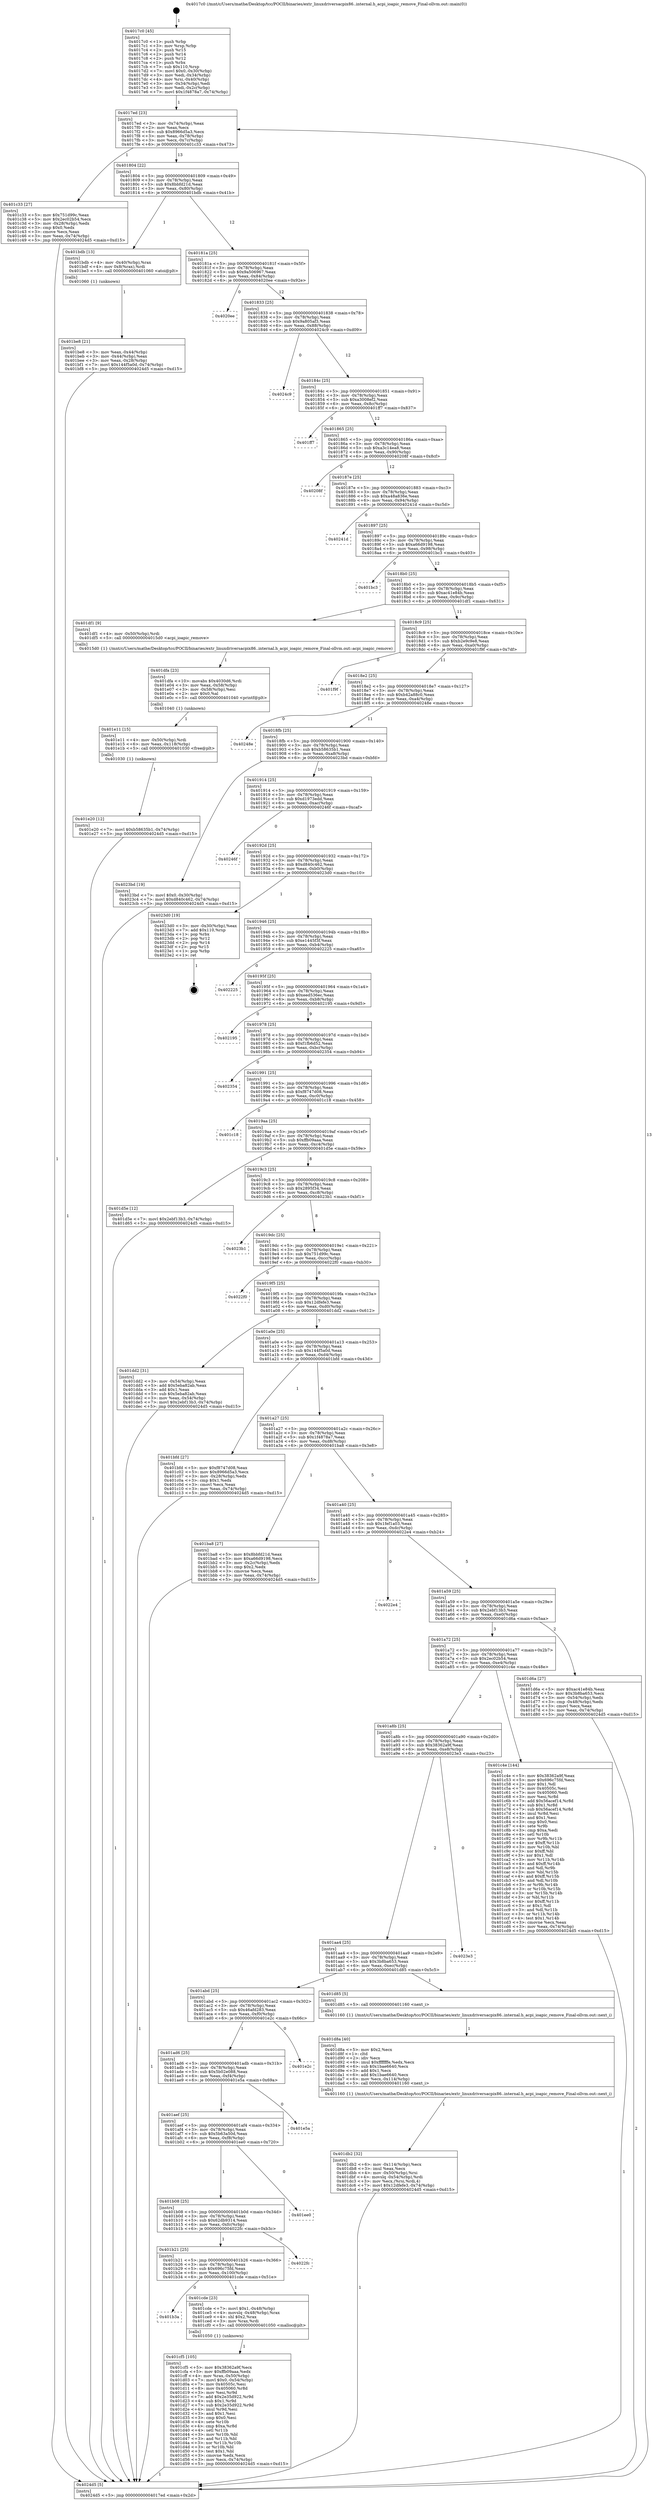 digraph "0x4017c0" {
  label = "0x4017c0 (/mnt/c/Users/mathe/Desktop/tcc/POCII/binaries/extr_linuxdriversacpix86..internal.h_acpi_ioapic_remove_Final-ollvm.out::main(0))"
  labelloc = "t"
  node[shape=record]

  Entry [label="",width=0.3,height=0.3,shape=circle,fillcolor=black,style=filled]
  "0x4017ed" [label="{
     0x4017ed [23]\l
     | [instrs]\l
     &nbsp;&nbsp;0x4017ed \<+3\>: mov -0x74(%rbp),%eax\l
     &nbsp;&nbsp;0x4017f0 \<+2\>: mov %eax,%ecx\l
     &nbsp;&nbsp;0x4017f2 \<+6\>: sub $0x8966d5a3,%ecx\l
     &nbsp;&nbsp;0x4017f8 \<+3\>: mov %eax,-0x78(%rbp)\l
     &nbsp;&nbsp;0x4017fb \<+3\>: mov %ecx,-0x7c(%rbp)\l
     &nbsp;&nbsp;0x4017fe \<+6\>: je 0000000000401c33 \<main+0x473\>\l
  }"]
  "0x401c33" [label="{
     0x401c33 [27]\l
     | [instrs]\l
     &nbsp;&nbsp;0x401c33 \<+5\>: mov $0x751d99c,%eax\l
     &nbsp;&nbsp;0x401c38 \<+5\>: mov $0x2ec02b54,%ecx\l
     &nbsp;&nbsp;0x401c3d \<+3\>: mov -0x28(%rbp),%edx\l
     &nbsp;&nbsp;0x401c40 \<+3\>: cmp $0x0,%edx\l
     &nbsp;&nbsp;0x401c43 \<+3\>: cmove %ecx,%eax\l
     &nbsp;&nbsp;0x401c46 \<+3\>: mov %eax,-0x74(%rbp)\l
     &nbsp;&nbsp;0x401c49 \<+5\>: jmp 00000000004024d5 \<main+0xd15\>\l
  }"]
  "0x401804" [label="{
     0x401804 [22]\l
     | [instrs]\l
     &nbsp;&nbsp;0x401804 \<+5\>: jmp 0000000000401809 \<main+0x49\>\l
     &nbsp;&nbsp;0x401809 \<+3\>: mov -0x78(%rbp),%eax\l
     &nbsp;&nbsp;0x40180c \<+5\>: sub $0x8bbfd21d,%eax\l
     &nbsp;&nbsp;0x401811 \<+3\>: mov %eax,-0x80(%rbp)\l
     &nbsp;&nbsp;0x401814 \<+6\>: je 0000000000401bdb \<main+0x41b\>\l
  }"]
  Exit [label="",width=0.3,height=0.3,shape=circle,fillcolor=black,style=filled,peripheries=2]
  "0x401bdb" [label="{
     0x401bdb [13]\l
     | [instrs]\l
     &nbsp;&nbsp;0x401bdb \<+4\>: mov -0x40(%rbp),%rax\l
     &nbsp;&nbsp;0x401bdf \<+4\>: mov 0x8(%rax),%rdi\l
     &nbsp;&nbsp;0x401be3 \<+5\>: call 0000000000401060 \<atoi@plt\>\l
     | [calls]\l
     &nbsp;&nbsp;0x401060 \{1\} (unknown)\l
  }"]
  "0x40181a" [label="{
     0x40181a [25]\l
     | [instrs]\l
     &nbsp;&nbsp;0x40181a \<+5\>: jmp 000000000040181f \<main+0x5f\>\l
     &nbsp;&nbsp;0x40181f \<+3\>: mov -0x78(%rbp),%eax\l
     &nbsp;&nbsp;0x401822 \<+5\>: sub $0x9a506967,%eax\l
     &nbsp;&nbsp;0x401827 \<+6\>: mov %eax,-0x84(%rbp)\l
     &nbsp;&nbsp;0x40182d \<+6\>: je 00000000004020ee \<main+0x92e\>\l
  }"]
  "0x401e20" [label="{
     0x401e20 [12]\l
     | [instrs]\l
     &nbsp;&nbsp;0x401e20 \<+7\>: movl $0xb58635b1,-0x74(%rbp)\l
     &nbsp;&nbsp;0x401e27 \<+5\>: jmp 00000000004024d5 \<main+0xd15\>\l
  }"]
  "0x4020ee" [label="{
     0x4020ee\l
  }", style=dashed]
  "0x401833" [label="{
     0x401833 [25]\l
     | [instrs]\l
     &nbsp;&nbsp;0x401833 \<+5\>: jmp 0000000000401838 \<main+0x78\>\l
     &nbsp;&nbsp;0x401838 \<+3\>: mov -0x78(%rbp),%eax\l
     &nbsp;&nbsp;0x40183b \<+5\>: sub $0x9a805af3,%eax\l
     &nbsp;&nbsp;0x401840 \<+6\>: mov %eax,-0x88(%rbp)\l
     &nbsp;&nbsp;0x401846 \<+6\>: je 00000000004024c9 \<main+0xd09\>\l
  }"]
  "0x401e11" [label="{
     0x401e11 [15]\l
     | [instrs]\l
     &nbsp;&nbsp;0x401e11 \<+4\>: mov -0x50(%rbp),%rdi\l
     &nbsp;&nbsp;0x401e15 \<+6\>: mov %eax,-0x118(%rbp)\l
     &nbsp;&nbsp;0x401e1b \<+5\>: call 0000000000401030 \<free@plt\>\l
     | [calls]\l
     &nbsp;&nbsp;0x401030 \{1\} (unknown)\l
  }"]
  "0x4024c9" [label="{
     0x4024c9\l
  }", style=dashed]
  "0x40184c" [label="{
     0x40184c [25]\l
     | [instrs]\l
     &nbsp;&nbsp;0x40184c \<+5\>: jmp 0000000000401851 \<main+0x91\>\l
     &nbsp;&nbsp;0x401851 \<+3\>: mov -0x78(%rbp),%eax\l
     &nbsp;&nbsp;0x401854 \<+5\>: sub $0xa3008ef2,%eax\l
     &nbsp;&nbsp;0x401859 \<+6\>: mov %eax,-0x8c(%rbp)\l
     &nbsp;&nbsp;0x40185f \<+6\>: je 0000000000401ff7 \<main+0x837\>\l
  }"]
  "0x401dfa" [label="{
     0x401dfa [23]\l
     | [instrs]\l
     &nbsp;&nbsp;0x401dfa \<+10\>: movabs $0x4030d6,%rdi\l
     &nbsp;&nbsp;0x401e04 \<+3\>: mov %eax,-0x58(%rbp)\l
     &nbsp;&nbsp;0x401e07 \<+3\>: mov -0x58(%rbp),%esi\l
     &nbsp;&nbsp;0x401e0a \<+2\>: mov $0x0,%al\l
     &nbsp;&nbsp;0x401e0c \<+5\>: call 0000000000401040 \<printf@plt\>\l
     | [calls]\l
     &nbsp;&nbsp;0x401040 \{1\} (unknown)\l
  }"]
  "0x401ff7" [label="{
     0x401ff7\l
  }", style=dashed]
  "0x401865" [label="{
     0x401865 [25]\l
     | [instrs]\l
     &nbsp;&nbsp;0x401865 \<+5\>: jmp 000000000040186a \<main+0xaa\>\l
     &nbsp;&nbsp;0x40186a \<+3\>: mov -0x78(%rbp),%eax\l
     &nbsp;&nbsp;0x40186d \<+5\>: sub $0xa3c14ea8,%eax\l
     &nbsp;&nbsp;0x401872 \<+6\>: mov %eax,-0x90(%rbp)\l
     &nbsp;&nbsp;0x401878 \<+6\>: je 000000000040208f \<main+0x8cf\>\l
  }"]
  "0x401db2" [label="{
     0x401db2 [32]\l
     | [instrs]\l
     &nbsp;&nbsp;0x401db2 \<+6\>: mov -0x114(%rbp),%ecx\l
     &nbsp;&nbsp;0x401db8 \<+3\>: imul %eax,%ecx\l
     &nbsp;&nbsp;0x401dbb \<+4\>: mov -0x50(%rbp),%rsi\l
     &nbsp;&nbsp;0x401dbf \<+4\>: movslq -0x54(%rbp),%rdi\l
     &nbsp;&nbsp;0x401dc3 \<+3\>: mov %ecx,(%rsi,%rdi,4)\l
     &nbsp;&nbsp;0x401dc6 \<+7\>: movl $0x12dfefe3,-0x74(%rbp)\l
     &nbsp;&nbsp;0x401dcd \<+5\>: jmp 00000000004024d5 \<main+0xd15\>\l
  }"]
  "0x40208f" [label="{
     0x40208f\l
  }", style=dashed]
  "0x40187e" [label="{
     0x40187e [25]\l
     | [instrs]\l
     &nbsp;&nbsp;0x40187e \<+5\>: jmp 0000000000401883 \<main+0xc3\>\l
     &nbsp;&nbsp;0x401883 \<+3\>: mov -0x78(%rbp),%eax\l
     &nbsp;&nbsp;0x401886 \<+5\>: sub $0xa48a836e,%eax\l
     &nbsp;&nbsp;0x40188b \<+6\>: mov %eax,-0x94(%rbp)\l
     &nbsp;&nbsp;0x401891 \<+6\>: je 000000000040241d \<main+0xc5d\>\l
  }"]
  "0x401d8a" [label="{
     0x401d8a [40]\l
     | [instrs]\l
     &nbsp;&nbsp;0x401d8a \<+5\>: mov $0x2,%ecx\l
     &nbsp;&nbsp;0x401d8f \<+1\>: cltd\l
     &nbsp;&nbsp;0x401d90 \<+2\>: idiv %ecx\l
     &nbsp;&nbsp;0x401d92 \<+6\>: imul $0xfffffffe,%edx,%ecx\l
     &nbsp;&nbsp;0x401d98 \<+6\>: sub $0x1bae6640,%ecx\l
     &nbsp;&nbsp;0x401d9e \<+3\>: add $0x1,%ecx\l
     &nbsp;&nbsp;0x401da1 \<+6\>: add $0x1bae6640,%ecx\l
     &nbsp;&nbsp;0x401da7 \<+6\>: mov %ecx,-0x114(%rbp)\l
     &nbsp;&nbsp;0x401dad \<+5\>: call 0000000000401160 \<next_i\>\l
     | [calls]\l
     &nbsp;&nbsp;0x401160 \{1\} (/mnt/c/Users/mathe/Desktop/tcc/POCII/binaries/extr_linuxdriversacpix86..internal.h_acpi_ioapic_remove_Final-ollvm.out::next_i)\l
  }"]
  "0x40241d" [label="{
     0x40241d\l
  }", style=dashed]
  "0x401897" [label="{
     0x401897 [25]\l
     | [instrs]\l
     &nbsp;&nbsp;0x401897 \<+5\>: jmp 000000000040189c \<main+0xdc\>\l
     &nbsp;&nbsp;0x40189c \<+3\>: mov -0x78(%rbp),%eax\l
     &nbsp;&nbsp;0x40189f \<+5\>: sub $0xa66d9198,%eax\l
     &nbsp;&nbsp;0x4018a4 \<+6\>: mov %eax,-0x98(%rbp)\l
     &nbsp;&nbsp;0x4018aa \<+6\>: je 0000000000401bc3 \<main+0x403\>\l
  }"]
  "0x401cf5" [label="{
     0x401cf5 [105]\l
     | [instrs]\l
     &nbsp;&nbsp;0x401cf5 \<+5\>: mov $0x38362a9f,%ecx\l
     &nbsp;&nbsp;0x401cfa \<+5\>: mov $0xffb09aaa,%edx\l
     &nbsp;&nbsp;0x401cff \<+4\>: mov %rax,-0x50(%rbp)\l
     &nbsp;&nbsp;0x401d03 \<+7\>: movl $0x0,-0x54(%rbp)\l
     &nbsp;&nbsp;0x401d0a \<+7\>: mov 0x40505c,%esi\l
     &nbsp;&nbsp;0x401d11 \<+8\>: mov 0x405060,%r8d\l
     &nbsp;&nbsp;0x401d19 \<+3\>: mov %esi,%r9d\l
     &nbsp;&nbsp;0x401d1c \<+7\>: add $0x2e35d922,%r9d\l
     &nbsp;&nbsp;0x401d23 \<+4\>: sub $0x1,%r9d\l
     &nbsp;&nbsp;0x401d27 \<+7\>: sub $0x2e35d922,%r9d\l
     &nbsp;&nbsp;0x401d2e \<+4\>: imul %r9d,%esi\l
     &nbsp;&nbsp;0x401d32 \<+3\>: and $0x1,%esi\l
     &nbsp;&nbsp;0x401d35 \<+3\>: cmp $0x0,%esi\l
     &nbsp;&nbsp;0x401d38 \<+4\>: sete %r10b\l
     &nbsp;&nbsp;0x401d3c \<+4\>: cmp $0xa,%r8d\l
     &nbsp;&nbsp;0x401d40 \<+4\>: setl %r11b\l
     &nbsp;&nbsp;0x401d44 \<+3\>: mov %r10b,%bl\l
     &nbsp;&nbsp;0x401d47 \<+3\>: and %r11b,%bl\l
     &nbsp;&nbsp;0x401d4a \<+3\>: xor %r11b,%r10b\l
     &nbsp;&nbsp;0x401d4d \<+3\>: or %r10b,%bl\l
     &nbsp;&nbsp;0x401d50 \<+3\>: test $0x1,%bl\l
     &nbsp;&nbsp;0x401d53 \<+3\>: cmovne %edx,%ecx\l
     &nbsp;&nbsp;0x401d56 \<+3\>: mov %ecx,-0x74(%rbp)\l
     &nbsp;&nbsp;0x401d59 \<+5\>: jmp 00000000004024d5 \<main+0xd15\>\l
  }"]
  "0x401bc3" [label="{
     0x401bc3\l
  }", style=dashed]
  "0x4018b0" [label="{
     0x4018b0 [25]\l
     | [instrs]\l
     &nbsp;&nbsp;0x4018b0 \<+5\>: jmp 00000000004018b5 \<main+0xf5\>\l
     &nbsp;&nbsp;0x4018b5 \<+3\>: mov -0x78(%rbp),%eax\l
     &nbsp;&nbsp;0x4018b8 \<+5\>: sub $0xac41e84b,%eax\l
     &nbsp;&nbsp;0x4018bd \<+6\>: mov %eax,-0x9c(%rbp)\l
     &nbsp;&nbsp;0x4018c3 \<+6\>: je 0000000000401df1 \<main+0x631\>\l
  }"]
  "0x401b3a" [label="{
     0x401b3a\l
  }", style=dashed]
  "0x401df1" [label="{
     0x401df1 [9]\l
     | [instrs]\l
     &nbsp;&nbsp;0x401df1 \<+4\>: mov -0x50(%rbp),%rdi\l
     &nbsp;&nbsp;0x401df5 \<+5\>: call 00000000004015d0 \<acpi_ioapic_remove\>\l
     | [calls]\l
     &nbsp;&nbsp;0x4015d0 \{1\} (/mnt/c/Users/mathe/Desktop/tcc/POCII/binaries/extr_linuxdriversacpix86..internal.h_acpi_ioapic_remove_Final-ollvm.out::acpi_ioapic_remove)\l
  }"]
  "0x4018c9" [label="{
     0x4018c9 [25]\l
     | [instrs]\l
     &nbsp;&nbsp;0x4018c9 \<+5\>: jmp 00000000004018ce \<main+0x10e\>\l
     &nbsp;&nbsp;0x4018ce \<+3\>: mov -0x78(%rbp),%eax\l
     &nbsp;&nbsp;0x4018d1 \<+5\>: sub $0xb2e9c9e8,%eax\l
     &nbsp;&nbsp;0x4018d6 \<+6\>: mov %eax,-0xa0(%rbp)\l
     &nbsp;&nbsp;0x4018dc \<+6\>: je 0000000000401f9f \<main+0x7df\>\l
  }"]
  "0x401cde" [label="{
     0x401cde [23]\l
     | [instrs]\l
     &nbsp;&nbsp;0x401cde \<+7\>: movl $0x1,-0x48(%rbp)\l
     &nbsp;&nbsp;0x401ce5 \<+4\>: movslq -0x48(%rbp),%rax\l
     &nbsp;&nbsp;0x401ce9 \<+4\>: shl $0x2,%rax\l
     &nbsp;&nbsp;0x401ced \<+3\>: mov %rax,%rdi\l
     &nbsp;&nbsp;0x401cf0 \<+5\>: call 0000000000401050 \<malloc@plt\>\l
     | [calls]\l
     &nbsp;&nbsp;0x401050 \{1\} (unknown)\l
  }"]
  "0x401f9f" [label="{
     0x401f9f\l
  }", style=dashed]
  "0x4018e2" [label="{
     0x4018e2 [25]\l
     | [instrs]\l
     &nbsp;&nbsp;0x4018e2 \<+5\>: jmp 00000000004018e7 \<main+0x127\>\l
     &nbsp;&nbsp;0x4018e7 \<+3\>: mov -0x78(%rbp),%eax\l
     &nbsp;&nbsp;0x4018ea \<+5\>: sub $0xb42a88c0,%eax\l
     &nbsp;&nbsp;0x4018ef \<+6\>: mov %eax,-0xa4(%rbp)\l
     &nbsp;&nbsp;0x4018f5 \<+6\>: je 000000000040248e \<main+0xcce\>\l
  }"]
  "0x401b21" [label="{
     0x401b21 [25]\l
     | [instrs]\l
     &nbsp;&nbsp;0x401b21 \<+5\>: jmp 0000000000401b26 \<main+0x366\>\l
     &nbsp;&nbsp;0x401b26 \<+3\>: mov -0x78(%rbp),%eax\l
     &nbsp;&nbsp;0x401b29 \<+5\>: sub $0x696c75fd,%eax\l
     &nbsp;&nbsp;0x401b2e \<+6\>: mov %eax,-0x100(%rbp)\l
     &nbsp;&nbsp;0x401b34 \<+6\>: je 0000000000401cde \<main+0x51e\>\l
  }"]
  "0x40248e" [label="{
     0x40248e\l
  }", style=dashed]
  "0x4018fb" [label="{
     0x4018fb [25]\l
     | [instrs]\l
     &nbsp;&nbsp;0x4018fb \<+5\>: jmp 0000000000401900 \<main+0x140\>\l
     &nbsp;&nbsp;0x401900 \<+3\>: mov -0x78(%rbp),%eax\l
     &nbsp;&nbsp;0x401903 \<+5\>: sub $0xb58635b1,%eax\l
     &nbsp;&nbsp;0x401908 \<+6\>: mov %eax,-0xa8(%rbp)\l
     &nbsp;&nbsp;0x40190e \<+6\>: je 00000000004023bd \<main+0xbfd\>\l
  }"]
  "0x4022fc" [label="{
     0x4022fc\l
  }", style=dashed]
  "0x4023bd" [label="{
     0x4023bd [19]\l
     | [instrs]\l
     &nbsp;&nbsp;0x4023bd \<+7\>: movl $0x0,-0x30(%rbp)\l
     &nbsp;&nbsp;0x4023c4 \<+7\>: movl $0xd840c462,-0x74(%rbp)\l
     &nbsp;&nbsp;0x4023cb \<+5\>: jmp 00000000004024d5 \<main+0xd15\>\l
  }"]
  "0x401914" [label="{
     0x401914 [25]\l
     | [instrs]\l
     &nbsp;&nbsp;0x401914 \<+5\>: jmp 0000000000401919 \<main+0x159\>\l
     &nbsp;&nbsp;0x401919 \<+3\>: mov -0x78(%rbp),%eax\l
     &nbsp;&nbsp;0x40191c \<+5\>: sub $0xd1973edd,%eax\l
     &nbsp;&nbsp;0x401921 \<+6\>: mov %eax,-0xac(%rbp)\l
     &nbsp;&nbsp;0x401927 \<+6\>: je 000000000040246f \<main+0xcaf\>\l
  }"]
  "0x401b08" [label="{
     0x401b08 [25]\l
     | [instrs]\l
     &nbsp;&nbsp;0x401b08 \<+5\>: jmp 0000000000401b0d \<main+0x34d\>\l
     &nbsp;&nbsp;0x401b0d \<+3\>: mov -0x78(%rbp),%eax\l
     &nbsp;&nbsp;0x401b10 \<+5\>: sub $0x62db9314,%eax\l
     &nbsp;&nbsp;0x401b15 \<+6\>: mov %eax,-0xfc(%rbp)\l
     &nbsp;&nbsp;0x401b1b \<+6\>: je 00000000004022fc \<main+0xb3c\>\l
  }"]
  "0x40246f" [label="{
     0x40246f\l
  }", style=dashed]
  "0x40192d" [label="{
     0x40192d [25]\l
     | [instrs]\l
     &nbsp;&nbsp;0x40192d \<+5\>: jmp 0000000000401932 \<main+0x172\>\l
     &nbsp;&nbsp;0x401932 \<+3\>: mov -0x78(%rbp),%eax\l
     &nbsp;&nbsp;0x401935 \<+5\>: sub $0xd840c462,%eax\l
     &nbsp;&nbsp;0x40193a \<+6\>: mov %eax,-0xb0(%rbp)\l
     &nbsp;&nbsp;0x401940 \<+6\>: je 00000000004023d0 \<main+0xc10\>\l
  }"]
  "0x401ee0" [label="{
     0x401ee0\l
  }", style=dashed]
  "0x4023d0" [label="{
     0x4023d0 [19]\l
     | [instrs]\l
     &nbsp;&nbsp;0x4023d0 \<+3\>: mov -0x30(%rbp),%eax\l
     &nbsp;&nbsp;0x4023d3 \<+7\>: add $0x110,%rsp\l
     &nbsp;&nbsp;0x4023da \<+1\>: pop %rbx\l
     &nbsp;&nbsp;0x4023db \<+2\>: pop %r12\l
     &nbsp;&nbsp;0x4023dd \<+2\>: pop %r14\l
     &nbsp;&nbsp;0x4023df \<+2\>: pop %r15\l
     &nbsp;&nbsp;0x4023e1 \<+1\>: pop %rbp\l
     &nbsp;&nbsp;0x4023e2 \<+1\>: ret\l
  }"]
  "0x401946" [label="{
     0x401946 [25]\l
     | [instrs]\l
     &nbsp;&nbsp;0x401946 \<+5\>: jmp 000000000040194b \<main+0x18b\>\l
     &nbsp;&nbsp;0x40194b \<+3\>: mov -0x78(%rbp),%eax\l
     &nbsp;&nbsp;0x40194e \<+5\>: sub $0xe1445f3f,%eax\l
     &nbsp;&nbsp;0x401953 \<+6\>: mov %eax,-0xb4(%rbp)\l
     &nbsp;&nbsp;0x401959 \<+6\>: je 0000000000402225 \<main+0xa65\>\l
  }"]
  "0x401aef" [label="{
     0x401aef [25]\l
     | [instrs]\l
     &nbsp;&nbsp;0x401aef \<+5\>: jmp 0000000000401af4 \<main+0x334\>\l
     &nbsp;&nbsp;0x401af4 \<+3\>: mov -0x78(%rbp),%eax\l
     &nbsp;&nbsp;0x401af7 \<+5\>: sub $0x5b63a50d,%eax\l
     &nbsp;&nbsp;0x401afc \<+6\>: mov %eax,-0xf8(%rbp)\l
     &nbsp;&nbsp;0x401b02 \<+6\>: je 0000000000401ee0 \<main+0x720\>\l
  }"]
  "0x402225" [label="{
     0x402225\l
  }", style=dashed]
  "0x40195f" [label="{
     0x40195f [25]\l
     | [instrs]\l
     &nbsp;&nbsp;0x40195f \<+5\>: jmp 0000000000401964 \<main+0x1a4\>\l
     &nbsp;&nbsp;0x401964 \<+3\>: mov -0x78(%rbp),%eax\l
     &nbsp;&nbsp;0x401967 \<+5\>: sub $0xeed536ec,%eax\l
     &nbsp;&nbsp;0x40196c \<+6\>: mov %eax,-0xb8(%rbp)\l
     &nbsp;&nbsp;0x401972 \<+6\>: je 0000000000402195 \<main+0x9d5\>\l
  }"]
  "0x401e5a" [label="{
     0x401e5a\l
  }", style=dashed]
  "0x402195" [label="{
     0x402195\l
  }", style=dashed]
  "0x401978" [label="{
     0x401978 [25]\l
     | [instrs]\l
     &nbsp;&nbsp;0x401978 \<+5\>: jmp 000000000040197d \<main+0x1bd\>\l
     &nbsp;&nbsp;0x40197d \<+3\>: mov -0x78(%rbp),%eax\l
     &nbsp;&nbsp;0x401980 \<+5\>: sub $0xf1fb6d52,%eax\l
     &nbsp;&nbsp;0x401985 \<+6\>: mov %eax,-0xbc(%rbp)\l
     &nbsp;&nbsp;0x40198b \<+6\>: je 0000000000402354 \<main+0xb94\>\l
  }"]
  "0x401ad6" [label="{
     0x401ad6 [25]\l
     | [instrs]\l
     &nbsp;&nbsp;0x401ad6 \<+5\>: jmp 0000000000401adb \<main+0x31b\>\l
     &nbsp;&nbsp;0x401adb \<+3\>: mov -0x78(%rbp),%eax\l
     &nbsp;&nbsp;0x401ade \<+5\>: sub $0x5b02e088,%eax\l
     &nbsp;&nbsp;0x401ae3 \<+6\>: mov %eax,-0xf4(%rbp)\l
     &nbsp;&nbsp;0x401ae9 \<+6\>: je 0000000000401e5a \<main+0x69a\>\l
  }"]
  "0x402354" [label="{
     0x402354\l
  }", style=dashed]
  "0x401991" [label="{
     0x401991 [25]\l
     | [instrs]\l
     &nbsp;&nbsp;0x401991 \<+5\>: jmp 0000000000401996 \<main+0x1d6\>\l
     &nbsp;&nbsp;0x401996 \<+3\>: mov -0x78(%rbp),%eax\l
     &nbsp;&nbsp;0x401999 \<+5\>: sub $0xf8747d08,%eax\l
     &nbsp;&nbsp;0x40199e \<+6\>: mov %eax,-0xc0(%rbp)\l
     &nbsp;&nbsp;0x4019a4 \<+6\>: je 0000000000401c18 \<main+0x458\>\l
  }"]
  "0x401e2c" [label="{
     0x401e2c\l
  }", style=dashed]
  "0x401c18" [label="{
     0x401c18\l
  }", style=dashed]
  "0x4019aa" [label="{
     0x4019aa [25]\l
     | [instrs]\l
     &nbsp;&nbsp;0x4019aa \<+5\>: jmp 00000000004019af \<main+0x1ef\>\l
     &nbsp;&nbsp;0x4019af \<+3\>: mov -0x78(%rbp),%eax\l
     &nbsp;&nbsp;0x4019b2 \<+5\>: sub $0xffb09aaa,%eax\l
     &nbsp;&nbsp;0x4019b7 \<+6\>: mov %eax,-0xc4(%rbp)\l
     &nbsp;&nbsp;0x4019bd \<+6\>: je 0000000000401d5e \<main+0x59e\>\l
  }"]
  "0x401abd" [label="{
     0x401abd [25]\l
     | [instrs]\l
     &nbsp;&nbsp;0x401abd \<+5\>: jmp 0000000000401ac2 \<main+0x302\>\l
     &nbsp;&nbsp;0x401ac2 \<+3\>: mov -0x78(%rbp),%eax\l
     &nbsp;&nbsp;0x401ac5 \<+5\>: sub $0x46afd283,%eax\l
     &nbsp;&nbsp;0x401aca \<+6\>: mov %eax,-0xf0(%rbp)\l
     &nbsp;&nbsp;0x401ad0 \<+6\>: je 0000000000401e2c \<main+0x66c\>\l
  }"]
  "0x401d5e" [label="{
     0x401d5e [12]\l
     | [instrs]\l
     &nbsp;&nbsp;0x401d5e \<+7\>: movl $0x2ebf13b3,-0x74(%rbp)\l
     &nbsp;&nbsp;0x401d65 \<+5\>: jmp 00000000004024d5 \<main+0xd15\>\l
  }"]
  "0x4019c3" [label="{
     0x4019c3 [25]\l
     | [instrs]\l
     &nbsp;&nbsp;0x4019c3 \<+5\>: jmp 00000000004019c8 \<main+0x208\>\l
     &nbsp;&nbsp;0x4019c8 \<+3\>: mov -0x78(%rbp),%eax\l
     &nbsp;&nbsp;0x4019cb \<+5\>: sub $0x2895f34,%eax\l
     &nbsp;&nbsp;0x4019d0 \<+6\>: mov %eax,-0xc8(%rbp)\l
     &nbsp;&nbsp;0x4019d6 \<+6\>: je 00000000004023b1 \<main+0xbf1\>\l
  }"]
  "0x401d85" [label="{
     0x401d85 [5]\l
     | [instrs]\l
     &nbsp;&nbsp;0x401d85 \<+5\>: call 0000000000401160 \<next_i\>\l
     | [calls]\l
     &nbsp;&nbsp;0x401160 \{1\} (/mnt/c/Users/mathe/Desktop/tcc/POCII/binaries/extr_linuxdriversacpix86..internal.h_acpi_ioapic_remove_Final-ollvm.out::next_i)\l
  }"]
  "0x4023b1" [label="{
     0x4023b1\l
  }", style=dashed]
  "0x4019dc" [label="{
     0x4019dc [25]\l
     | [instrs]\l
     &nbsp;&nbsp;0x4019dc \<+5\>: jmp 00000000004019e1 \<main+0x221\>\l
     &nbsp;&nbsp;0x4019e1 \<+3\>: mov -0x78(%rbp),%eax\l
     &nbsp;&nbsp;0x4019e4 \<+5\>: sub $0x751d99c,%eax\l
     &nbsp;&nbsp;0x4019e9 \<+6\>: mov %eax,-0xcc(%rbp)\l
     &nbsp;&nbsp;0x4019ef \<+6\>: je 00000000004022f0 \<main+0xb30\>\l
  }"]
  "0x401aa4" [label="{
     0x401aa4 [25]\l
     | [instrs]\l
     &nbsp;&nbsp;0x401aa4 \<+5\>: jmp 0000000000401aa9 \<main+0x2e9\>\l
     &nbsp;&nbsp;0x401aa9 \<+3\>: mov -0x78(%rbp),%eax\l
     &nbsp;&nbsp;0x401aac \<+5\>: sub $0x3b8ba653,%eax\l
     &nbsp;&nbsp;0x401ab1 \<+6\>: mov %eax,-0xec(%rbp)\l
     &nbsp;&nbsp;0x401ab7 \<+6\>: je 0000000000401d85 \<main+0x5c5\>\l
  }"]
  "0x4022f0" [label="{
     0x4022f0\l
  }", style=dashed]
  "0x4019f5" [label="{
     0x4019f5 [25]\l
     | [instrs]\l
     &nbsp;&nbsp;0x4019f5 \<+5\>: jmp 00000000004019fa \<main+0x23a\>\l
     &nbsp;&nbsp;0x4019fa \<+3\>: mov -0x78(%rbp),%eax\l
     &nbsp;&nbsp;0x4019fd \<+5\>: sub $0x12dfefe3,%eax\l
     &nbsp;&nbsp;0x401a02 \<+6\>: mov %eax,-0xd0(%rbp)\l
     &nbsp;&nbsp;0x401a08 \<+6\>: je 0000000000401dd2 \<main+0x612\>\l
  }"]
  "0x4023e3" [label="{
     0x4023e3\l
  }", style=dashed]
  "0x401dd2" [label="{
     0x401dd2 [31]\l
     | [instrs]\l
     &nbsp;&nbsp;0x401dd2 \<+3\>: mov -0x54(%rbp),%eax\l
     &nbsp;&nbsp;0x401dd5 \<+5\>: add $0x5eba82ab,%eax\l
     &nbsp;&nbsp;0x401dda \<+3\>: add $0x1,%eax\l
     &nbsp;&nbsp;0x401ddd \<+5\>: sub $0x5eba82ab,%eax\l
     &nbsp;&nbsp;0x401de2 \<+3\>: mov %eax,-0x54(%rbp)\l
     &nbsp;&nbsp;0x401de5 \<+7\>: movl $0x2ebf13b3,-0x74(%rbp)\l
     &nbsp;&nbsp;0x401dec \<+5\>: jmp 00000000004024d5 \<main+0xd15\>\l
  }"]
  "0x401a0e" [label="{
     0x401a0e [25]\l
     | [instrs]\l
     &nbsp;&nbsp;0x401a0e \<+5\>: jmp 0000000000401a13 \<main+0x253\>\l
     &nbsp;&nbsp;0x401a13 \<+3\>: mov -0x78(%rbp),%eax\l
     &nbsp;&nbsp;0x401a16 \<+5\>: sub $0x144f5a0d,%eax\l
     &nbsp;&nbsp;0x401a1b \<+6\>: mov %eax,-0xd4(%rbp)\l
     &nbsp;&nbsp;0x401a21 \<+6\>: je 0000000000401bfd \<main+0x43d\>\l
  }"]
  "0x401a8b" [label="{
     0x401a8b [25]\l
     | [instrs]\l
     &nbsp;&nbsp;0x401a8b \<+5\>: jmp 0000000000401a90 \<main+0x2d0\>\l
     &nbsp;&nbsp;0x401a90 \<+3\>: mov -0x78(%rbp),%eax\l
     &nbsp;&nbsp;0x401a93 \<+5\>: sub $0x38362a9f,%eax\l
     &nbsp;&nbsp;0x401a98 \<+6\>: mov %eax,-0xe8(%rbp)\l
     &nbsp;&nbsp;0x401a9e \<+6\>: je 00000000004023e3 \<main+0xc23\>\l
  }"]
  "0x401bfd" [label="{
     0x401bfd [27]\l
     | [instrs]\l
     &nbsp;&nbsp;0x401bfd \<+5\>: mov $0xf8747d08,%eax\l
     &nbsp;&nbsp;0x401c02 \<+5\>: mov $0x8966d5a3,%ecx\l
     &nbsp;&nbsp;0x401c07 \<+3\>: mov -0x28(%rbp),%edx\l
     &nbsp;&nbsp;0x401c0a \<+3\>: cmp $0x1,%edx\l
     &nbsp;&nbsp;0x401c0d \<+3\>: cmovl %ecx,%eax\l
     &nbsp;&nbsp;0x401c10 \<+3\>: mov %eax,-0x74(%rbp)\l
     &nbsp;&nbsp;0x401c13 \<+5\>: jmp 00000000004024d5 \<main+0xd15\>\l
  }"]
  "0x401a27" [label="{
     0x401a27 [25]\l
     | [instrs]\l
     &nbsp;&nbsp;0x401a27 \<+5\>: jmp 0000000000401a2c \<main+0x26c\>\l
     &nbsp;&nbsp;0x401a2c \<+3\>: mov -0x78(%rbp),%eax\l
     &nbsp;&nbsp;0x401a2f \<+5\>: sub $0x1f4878a7,%eax\l
     &nbsp;&nbsp;0x401a34 \<+6\>: mov %eax,-0xd8(%rbp)\l
     &nbsp;&nbsp;0x401a3a \<+6\>: je 0000000000401ba8 \<main+0x3e8\>\l
  }"]
  "0x401c4e" [label="{
     0x401c4e [144]\l
     | [instrs]\l
     &nbsp;&nbsp;0x401c4e \<+5\>: mov $0x38362a9f,%eax\l
     &nbsp;&nbsp;0x401c53 \<+5\>: mov $0x696c75fd,%ecx\l
     &nbsp;&nbsp;0x401c58 \<+2\>: mov $0x1,%dl\l
     &nbsp;&nbsp;0x401c5a \<+7\>: mov 0x40505c,%esi\l
     &nbsp;&nbsp;0x401c61 \<+7\>: mov 0x405060,%edi\l
     &nbsp;&nbsp;0x401c68 \<+3\>: mov %esi,%r8d\l
     &nbsp;&nbsp;0x401c6b \<+7\>: add $0x56acef14,%r8d\l
     &nbsp;&nbsp;0x401c72 \<+4\>: sub $0x1,%r8d\l
     &nbsp;&nbsp;0x401c76 \<+7\>: sub $0x56acef14,%r8d\l
     &nbsp;&nbsp;0x401c7d \<+4\>: imul %r8d,%esi\l
     &nbsp;&nbsp;0x401c81 \<+3\>: and $0x1,%esi\l
     &nbsp;&nbsp;0x401c84 \<+3\>: cmp $0x0,%esi\l
     &nbsp;&nbsp;0x401c87 \<+4\>: sete %r9b\l
     &nbsp;&nbsp;0x401c8b \<+3\>: cmp $0xa,%edi\l
     &nbsp;&nbsp;0x401c8e \<+4\>: setl %r10b\l
     &nbsp;&nbsp;0x401c92 \<+3\>: mov %r9b,%r11b\l
     &nbsp;&nbsp;0x401c95 \<+4\>: xor $0xff,%r11b\l
     &nbsp;&nbsp;0x401c99 \<+3\>: mov %r10b,%bl\l
     &nbsp;&nbsp;0x401c9c \<+3\>: xor $0xff,%bl\l
     &nbsp;&nbsp;0x401c9f \<+3\>: xor $0x1,%dl\l
     &nbsp;&nbsp;0x401ca2 \<+3\>: mov %r11b,%r14b\l
     &nbsp;&nbsp;0x401ca5 \<+4\>: and $0xff,%r14b\l
     &nbsp;&nbsp;0x401ca9 \<+3\>: and %dl,%r9b\l
     &nbsp;&nbsp;0x401cac \<+3\>: mov %bl,%r15b\l
     &nbsp;&nbsp;0x401caf \<+4\>: and $0xff,%r15b\l
     &nbsp;&nbsp;0x401cb3 \<+3\>: and %dl,%r10b\l
     &nbsp;&nbsp;0x401cb6 \<+3\>: or %r9b,%r14b\l
     &nbsp;&nbsp;0x401cb9 \<+3\>: or %r10b,%r15b\l
     &nbsp;&nbsp;0x401cbc \<+3\>: xor %r15b,%r14b\l
     &nbsp;&nbsp;0x401cbf \<+3\>: or %bl,%r11b\l
     &nbsp;&nbsp;0x401cc2 \<+4\>: xor $0xff,%r11b\l
     &nbsp;&nbsp;0x401cc6 \<+3\>: or $0x1,%dl\l
     &nbsp;&nbsp;0x401cc9 \<+3\>: and %dl,%r11b\l
     &nbsp;&nbsp;0x401ccc \<+3\>: or %r11b,%r14b\l
     &nbsp;&nbsp;0x401ccf \<+4\>: test $0x1,%r14b\l
     &nbsp;&nbsp;0x401cd3 \<+3\>: cmovne %ecx,%eax\l
     &nbsp;&nbsp;0x401cd6 \<+3\>: mov %eax,-0x74(%rbp)\l
     &nbsp;&nbsp;0x401cd9 \<+5\>: jmp 00000000004024d5 \<main+0xd15\>\l
  }"]
  "0x401ba8" [label="{
     0x401ba8 [27]\l
     | [instrs]\l
     &nbsp;&nbsp;0x401ba8 \<+5\>: mov $0x8bbfd21d,%eax\l
     &nbsp;&nbsp;0x401bad \<+5\>: mov $0xa66d9198,%ecx\l
     &nbsp;&nbsp;0x401bb2 \<+3\>: mov -0x2c(%rbp),%edx\l
     &nbsp;&nbsp;0x401bb5 \<+3\>: cmp $0x2,%edx\l
     &nbsp;&nbsp;0x401bb8 \<+3\>: cmovne %ecx,%eax\l
     &nbsp;&nbsp;0x401bbb \<+3\>: mov %eax,-0x74(%rbp)\l
     &nbsp;&nbsp;0x401bbe \<+5\>: jmp 00000000004024d5 \<main+0xd15\>\l
  }"]
  "0x401a40" [label="{
     0x401a40 [25]\l
     | [instrs]\l
     &nbsp;&nbsp;0x401a40 \<+5\>: jmp 0000000000401a45 \<main+0x285\>\l
     &nbsp;&nbsp;0x401a45 \<+3\>: mov -0x78(%rbp),%eax\l
     &nbsp;&nbsp;0x401a48 \<+5\>: sub $0x1fef1a03,%eax\l
     &nbsp;&nbsp;0x401a4d \<+6\>: mov %eax,-0xdc(%rbp)\l
     &nbsp;&nbsp;0x401a53 \<+6\>: je 00000000004022e4 \<main+0xb24\>\l
  }"]
  "0x4024d5" [label="{
     0x4024d5 [5]\l
     | [instrs]\l
     &nbsp;&nbsp;0x4024d5 \<+5\>: jmp 00000000004017ed \<main+0x2d\>\l
  }"]
  "0x4017c0" [label="{
     0x4017c0 [45]\l
     | [instrs]\l
     &nbsp;&nbsp;0x4017c0 \<+1\>: push %rbp\l
     &nbsp;&nbsp;0x4017c1 \<+3\>: mov %rsp,%rbp\l
     &nbsp;&nbsp;0x4017c4 \<+2\>: push %r15\l
     &nbsp;&nbsp;0x4017c6 \<+2\>: push %r14\l
     &nbsp;&nbsp;0x4017c8 \<+2\>: push %r12\l
     &nbsp;&nbsp;0x4017ca \<+1\>: push %rbx\l
     &nbsp;&nbsp;0x4017cb \<+7\>: sub $0x110,%rsp\l
     &nbsp;&nbsp;0x4017d2 \<+7\>: movl $0x0,-0x30(%rbp)\l
     &nbsp;&nbsp;0x4017d9 \<+3\>: mov %edi,-0x34(%rbp)\l
     &nbsp;&nbsp;0x4017dc \<+4\>: mov %rsi,-0x40(%rbp)\l
     &nbsp;&nbsp;0x4017e0 \<+3\>: mov -0x34(%rbp),%edi\l
     &nbsp;&nbsp;0x4017e3 \<+3\>: mov %edi,-0x2c(%rbp)\l
     &nbsp;&nbsp;0x4017e6 \<+7\>: movl $0x1f4878a7,-0x74(%rbp)\l
  }"]
  "0x401be8" [label="{
     0x401be8 [21]\l
     | [instrs]\l
     &nbsp;&nbsp;0x401be8 \<+3\>: mov %eax,-0x44(%rbp)\l
     &nbsp;&nbsp;0x401beb \<+3\>: mov -0x44(%rbp),%eax\l
     &nbsp;&nbsp;0x401bee \<+3\>: mov %eax,-0x28(%rbp)\l
     &nbsp;&nbsp;0x401bf1 \<+7\>: movl $0x144f5a0d,-0x74(%rbp)\l
     &nbsp;&nbsp;0x401bf8 \<+5\>: jmp 00000000004024d5 \<main+0xd15\>\l
  }"]
  "0x401a72" [label="{
     0x401a72 [25]\l
     | [instrs]\l
     &nbsp;&nbsp;0x401a72 \<+5\>: jmp 0000000000401a77 \<main+0x2b7\>\l
     &nbsp;&nbsp;0x401a77 \<+3\>: mov -0x78(%rbp),%eax\l
     &nbsp;&nbsp;0x401a7a \<+5\>: sub $0x2ec02b54,%eax\l
     &nbsp;&nbsp;0x401a7f \<+6\>: mov %eax,-0xe4(%rbp)\l
     &nbsp;&nbsp;0x401a85 \<+6\>: je 0000000000401c4e \<main+0x48e\>\l
  }"]
  "0x4022e4" [label="{
     0x4022e4\l
  }", style=dashed]
  "0x401a59" [label="{
     0x401a59 [25]\l
     | [instrs]\l
     &nbsp;&nbsp;0x401a59 \<+5\>: jmp 0000000000401a5e \<main+0x29e\>\l
     &nbsp;&nbsp;0x401a5e \<+3\>: mov -0x78(%rbp),%eax\l
     &nbsp;&nbsp;0x401a61 \<+5\>: sub $0x2ebf13b3,%eax\l
     &nbsp;&nbsp;0x401a66 \<+6\>: mov %eax,-0xe0(%rbp)\l
     &nbsp;&nbsp;0x401a6c \<+6\>: je 0000000000401d6a \<main+0x5aa\>\l
  }"]
  "0x401d6a" [label="{
     0x401d6a [27]\l
     | [instrs]\l
     &nbsp;&nbsp;0x401d6a \<+5\>: mov $0xac41e84b,%eax\l
     &nbsp;&nbsp;0x401d6f \<+5\>: mov $0x3b8ba653,%ecx\l
     &nbsp;&nbsp;0x401d74 \<+3\>: mov -0x54(%rbp),%edx\l
     &nbsp;&nbsp;0x401d77 \<+3\>: cmp -0x48(%rbp),%edx\l
     &nbsp;&nbsp;0x401d7a \<+3\>: cmovl %ecx,%eax\l
     &nbsp;&nbsp;0x401d7d \<+3\>: mov %eax,-0x74(%rbp)\l
     &nbsp;&nbsp;0x401d80 \<+5\>: jmp 00000000004024d5 \<main+0xd15\>\l
  }"]
  Entry -> "0x4017c0" [label=" 1"]
  "0x4017ed" -> "0x401c33" [label=" 1"]
  "0x4017ed" -> "0x401804" [label=" 13"]
  "0x4023d0" -> Exit [label=" 1"]
  "0x401804" -> "0x401bdb" [label=" 1"]
  "0x401804" -> "0x40181a" [label=" 12"]
  "0x4023bd" -> "0x4024d5" [label=" 1"]
  "0x40181a" -> "0x4020ee" [label=" 0"]
  "0x40181a" -> "0x401833" [label=" 12"]
  "0x401e20" -> "0x4024d5" [label=" 1"]
  "0x401833" -> "0x4024c9" [label=" 0"]
  "0x401833" -> "0x40184c" [label=" 12"]
  "0x401e11" -> "0x401e20" [label=" 1"]
  "0x40184c" -> "0x401ff7" [label=" 0"]
  "0x40184c" -> "0x401865" [label=" 12"]
  "0x401dfa" -> "0x401e11" [label=" 1"]
  "0x401865" -> "0x40208f" [label=" 0"]
  "0x401865" -> "0x40187e" [label=" 12"]
  "0x401df1" -> "0x401dfa" [label=" 1"]
  "0x40187e" -> "0x40241d" [label=" 0"]
  "0x40187e" -> "0x401897" [label=" 12"]
  "0x401dd2" -> "0x4024d5" [label=" 1"]
  "0x401897" -> "0x401bc3" [label=" 0"]
  "0x401897" -> "0x4018b0" [label=" 12"]
  "0x401db2" -> "0x4024d5" [label=" 1"]
  "0x4018b0" -> "0x401df1" [label=" 1"]
  "0x4018b0" -> "0x4018c9" [label=" 11"]
  "0x401d8a" -> "0x401db2" [label=" 1"]
  "0x4018c9" -> "0x401f9f" [label=" 0"]
  "0x4018c9" -> "0x4018e2" [label=" 11"]
  "0x401d85" -> "0x401d8a" [label=" 1"]
  "0x4018e2" -> "0x40248e" [label=" 0"]
  "0x4018e2" -> "0x4018fb" [label=" 11"]
  "0x401d5e" -> "0x4024d5" [label=" 1"]
  "0x4018fb" -> "0x4023bd" [label=" 1"]
  "0x4018fb" -> "0x401914" [label=" 10"]
  "0x401cf5" -> "0x4024d5" [label=" 1"]
  "0x401914" -> "0x40246f" [label=" 0"]
  "0x401914" -> "0x40192d" [label=" 10"]
  "0x401b21" -> "0x401b3a" [label=" 0"]
  "0x40192d" -> "0x4023d0" [label=" 1"]
  "0x40192d" -> "0x401946" [label=" 9"]
  "0x401b21" -> "0x401cde" [label=" 1"]
  "0x401946" -> "0x402225" [label=" 0"]
  "0x401946" -> "0x40195f" [label=" 9"]
  "0x401b08" -> "0x401b21" [label=" 1"]
  "0x40195f" -> "0x402195" [label=" 0"]
  "0x40195f" -> "0x401978" [label=" 9"]
  "0x401b08" -> "0x4022fc" [label=" 0"]
  "0x401978" -> "0x402354" [label=" 0"]
  "0x401978" -> "0x401991" [label=" 9"]
  "0x401aef" -> "0x401b08" [label=" 1"]
  "0x401991" -> "0x401c18" [label=" 0"]
  "0x401991" -> "0x4019aa" [label=" 9"]
  "0x401aef" -> "0x401ee0" [label=" 0"]
  "0x4019aa" -> "0x401d5e" [label=" 1"]
  "0x4019aa" -> "0x4019c3" [label=" 8"]
  "0x401ad6" -> "0x401aef" [label=" 1"]
  "0x4019c3" -> "0x4023b1" [label=" 0"]
  "0x4019c3" -> "0x4019dc" [label=" 8"]
  "0x401ad6" -> "0x401e5a" [label=" 0"]
  "0x4019dc" -> "0x4022f0" [label=" 0"]
  "0x4019dc" -> "0x4019f5" [label=" 8"]
  "0x401abd" -> "0x401ad6" [label=" 1"]
  "0x4019f5" -> "0x401dd2" [label=" 1"]
  "0x4019f5" -> "0x401a0e" [label=" 7"]
  "0x401abd" -> "0x401e2c" [label=" 0"]
  "0x401a0e" -> "0x401bfd" [label=" 1"]
  "0x401a0e" -> "0x401a27" [label=" 6"]
  "0x401aa4" -> "0x401abd" [label=" 1"]
  "0x401a27" -> "0x401ba8" [label=" 1"]
  "0x401a27" -> "0x401a40" [label=" 5"]
  "0x401ba8" -> "0x4024d5" [label=" 1"]
  "0x4017c0" -> "0x4017ed" [label=" 1"]
  "0x4024d5" -> "0x4017ed" [label=" 13"]
  "0x401bdb" -> "0x401be8" [label=" 1"]
  "0x401be8" -> "0x4024d5" [label=" 1"]
  "0x401bfd" -> "0x4024d5" [label=" 1"]
  "0x401c33" -> "0x4024d5" [label=" 1"]
  "0x401aa4" -> "0x401d85" [label=" 1"]
  "0x401a40" -> "0x4022e4" [label=" 0"]
  "0x401a40" -> "0x401a59" [label=" 5"]
  "0x401a8b" -> "0x401aa4" [label=" 2"]
  "0x401a59" -> "0x401d6a" [label=" 2"]
  "0x401a59" -> "0x401a72" [label=" 3"]
  "0x401cde" -> "0x401cf5" [label=" 1"]
  "0x401a72" -> "0x401c4e" [label=" 1"]
  "0x401a72" -> "0x401a8b" [label=" 2"]
  "0x401c4e" -> "0x4024d5" [label=" 1"]
  "0x401d6a" -> "0x4024d5" [label=" 2"]
  "0x401a8b" -> "0x4023e3" [label=" 0"]
}
